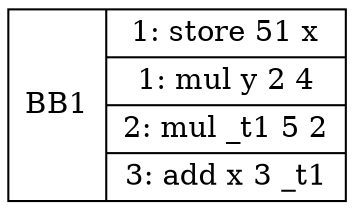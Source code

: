 digraph G {
bb1 [shape=record, label="<b>BB1 | {
1: store 51 x|1: mul y 2 4|2: mul _t1 5 2|3: add x 3 _t1}"];
}
